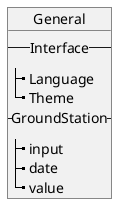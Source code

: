 @startuml Settings
object General {
    --Interface--
    |_ Language
    |_ Theme
    --GroundStation--
    |_ input
    |_ date
    |_ value
}
@enduml